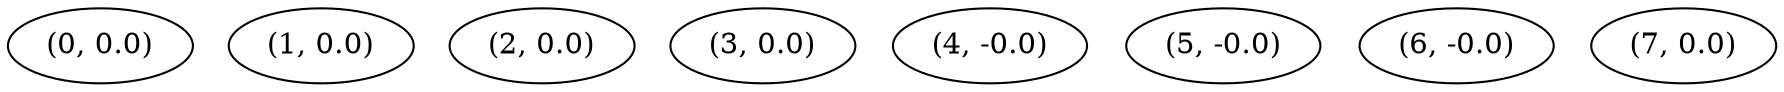 digraph {
    0 [ label = "(0, 0.0)" ]
    1 [ label = "(1, 0.0)" ]
    2 [ label = "(2, 0.0)" ]
    3 [ label = "(3, 0.0)" ]
    4 [ label = "(4, -0.0)" ]
    5 [ label = "(5, -0.0)" ]
    6 [ label = "(6, -0.0)" ]
    7 [ label = "(7, 0.0)" ]
}

